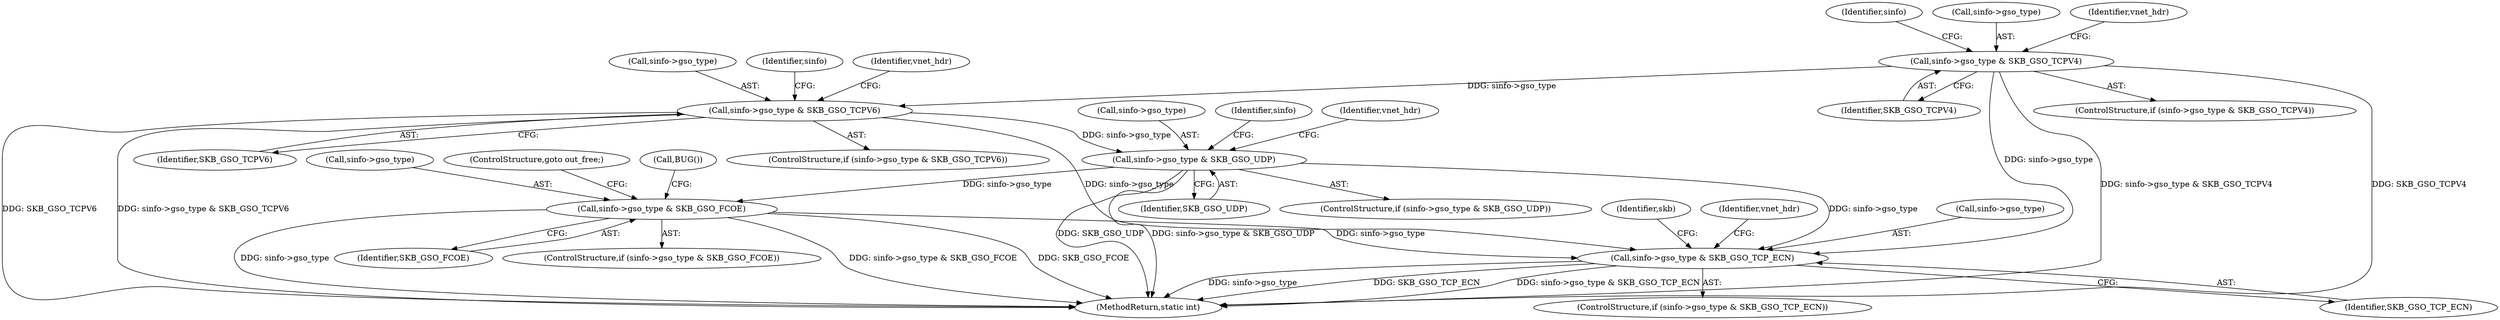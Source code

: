 digraph "0_linux_f3d3342602f8bcbf37d7c46641cb9bca7618eb1c_26@pointer" {
"1000257" [label="(Call,sinfo->gso_type & SKB_GSO_UDP)"];
"1000245" [label="(Call,sinfo->gso_type & SKB_GSO_TCPV6)"];
"1000233" [label="(Call,sinfo->gso_type & SKB_GSO_TCPV4)"];
"1000269" [label="(Call,sinfo->gso_type & SKB_GSO_FCOE)"];
"1000278" [label="(Call,sinfo->gso_type & SKB_GSO_TCP_ECN)"];
"1000527" [label="(MethodReturn,static int)"];
"1000274" [label="(ControlStructure,goto out_free;)"];
"1000277" [label="(ControlStructure,if (sinfo->gso_type & SKB_GSO_TCP_ECN))"];
"1000261" [label="(Identifier,SKB_GSO_UDP)"];
"1000273" [label="(Identifier,SKB_GSO_FCOE)"];
"1000276" [label="(Call,BUG())"];
"1000278" [label="(Call,sinfo->gso_type & SKB_GSO_TCP_ECN)"];
"1000258" [label="(Call,sinfo->gso_type)"];
"1000249" [label="(Identifier,SKB_GSO_TCPV6)"];
"1000297" [label="(Identifier,skb)"];
"1000285" [label="(Identifier,vnet_hdr)"];
"1000247" [label="(Identifier,sinfo)"];
"1000270" [label="(Call,sinfo->gso_type)"];
"1000234" [label="(Call,sinfo->gso_type)"];
"1000271" [label="(Identifier,sinfo)"];
"1000245" [label="(Call,sinfo->gso_type & SKB_GSO_TCPV6)"];
"1000246" [label="(Call,sinfo->gso_type)"];
"1000269" [label="(Call,sinfo->gso_type & SKB_GSO_FCOE)"];
"1000237" [label="(Identifier,SKB_GSO_TCPV4)"];
"1000244" [label="(ControlStructure,if (sinfo->gso_type & SKB_GSO_TCPV6))"];
"1000232" [label="(ControlStructure,if (sinfo->gso_type & SKB_GSO_TCPV4))"];
"1000282" [label="(Identifier,SKB_GSO_TCP_ECN)"];
"1000279" [label="(Call,sinfo->gso_type)"];
"1000233" [label="(Call,sinfo->gso_type & SKB_GSO_TCPV4)"];
"1000257" [label="(Call,sinfo->gso_type & SKB_GSO_UDP)"];
"1000264" [label="(Identifier,vnet_hdr)"];
"1000256" [label="(ControlStructure,if (sinfo->gso_type & SKB_GSO_UDP))"];
"1000259" [label="(Identifier,sinfo)"];
"1000252" [label="(Identifier,vnet_hdr)"];
"1000268" [label="(ControlStructure,if (sinfo->gso_type & SKB_GSO_FCOE))"];
"1000240" [label="(Identifier,vnet_hdr)"];
"1000257" -> "1000256"  [label="AST: "];
"1000257" -> "1000261"  [label="CFG: "];
"1000258" -> "1000257"  [label="AST: "];
"1000261" -> "1000257"  [label="AST: "];
"1000264" -> "1000257"  [label="CFG: "];
"1000271" -> "1000257"  [label="CFG: "];
"1000257" -> "1000527"  [label="DDG: sinfo->gso_type & SKB_GSO_UDP"];
"1000257" -> "1000527"  [label="DDG: SKB_GSO_UDP"];
"1000245" -> "1000257"  [label="DDG: sinfo->gso_type"];
"1000257" -> "1000269"  [label="DDG: sinfo->gso_type"];
"1000257" -> "1000278"  [label="DDG: sinfo->gso_type"];
"1000245" -> "1000244"  [label="AST: "];
"1000245" -> "1000249"  [label="CFG: "];
"1000246" -> "1000245"  [label="AST: "];
"1000249" -> "1000245"  [label="AST: "];
"1000252" -> "1000245"  [label="CFG: "];
"1000259" -> "1000245"  [label="CFG: "];
"1000245" -> "1000527"  [label="DDG: sinfo->gso_type & SKB_GSO_TCPV6"];
"1000245" -> "1000527"  [label="DDG: SKB_GSO_TCPV6"];
"1000233" -> "1000245"  [label="DDG: sinfo->gso_type"];
"1000245" -> "1000278"  [label="DDG: sinfo->gso_type"];
"1000233" -> "1000232"  [label="AST: "];
"1000233" -> "1000237"  [label="CFG: "];
"1000234" -> "1000233"  [label="AST: "];
"1000237" -> "1000233"  [label="AST: "];
"1000240" -> "1000233"  [label="CFG: "];
"1000247" -> "1000233"  [label="CFG: "];
"1000233" -> "1000527"  [label="DDG: SKB_GSO_TCPV4"];
"1000233" -> "1000527"  [label="DDG: sinfo->gso_type & SKB_GSO_TCPV4"];
"1000233" -> "1000278"  [label="DDG: sinfo->gso_type"];
"1000269" -> "1000268"  [label="AST: "];
"1000269" -> "1000273"  [label="CFG: "];
"1000270" -> "1000269"  [label="AST: "];
"1000273" -> "1000269"  [label="AST: "];
"1000274" -> "1000269"  [label="CFG: "];
"1000276" -> "1000269"  [label="CFG: "];
"1000269" -> "1000527"  [label="DDG: sinfo->gso_type & SKB_GSO_FCOE"];
"1000269" -> "1000527"  [label="DDG: SKB_GSO_FCOE"];
"1000269" -> "1000527"  [label="DDG: sinfo->gso_type"];
"1000269" -> "1000278"  [label="DDG: sinfo->gso_type"];
"1000278" -> "1000277"  [label="AST: "];
"1000278" -> "1000282"  [label="CFG: "];
"1000279" -> "1000278"  [label="AST: "];
"1000282" -> "1000278"  [label="AST: "];
"1000285" -> "1000278"  [label="CFG: "];
"1000297" -> "1000278"  [label="CFG: "];
"1000278" -> "1000527"  [label="DDG: SKB_GSO_TCP_ECN"];
"1000278" -> "1000527"  [label="DDG: sinfo->gso_type & SKB_GSO_TCP_ECN"];
"1000278" -> "1000527"  [label="DDG: sinfo->gso_type"];
}
